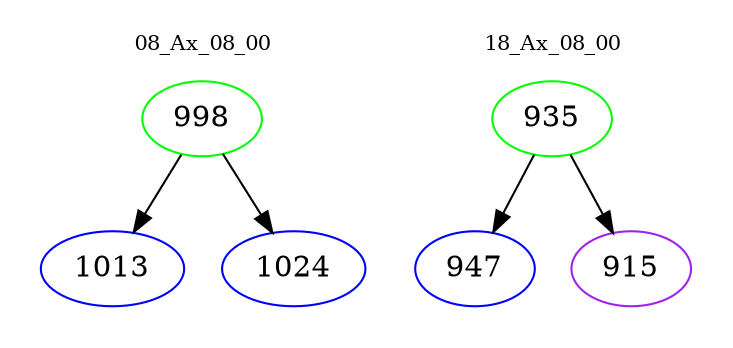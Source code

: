 digraph{
subgraph cluster_0 {
color = white
label = "08_Ax_08_00";
fontsize=10;
T0_998 [label="998", color="green"]
T0_998 -> T0_1013 [color="black"]
T0_1013 [label="1013", color="blue"]
T0_998 -> T0_1024 [color="black"]
T0_1024 [label="1024", color="blue"]
}
subgraph cluster_1 {
color = white
label = "18_Ax_08_00";
fontsize=10;
T1_935 [label="935", color="green"]
T1_935 -> T1_947 [color="black"]
T1_947 [label="947", color="blue"]
T1_935 -> T1_915 [color="black"]
T1_915 [label="915", color="purple"]
}
}
